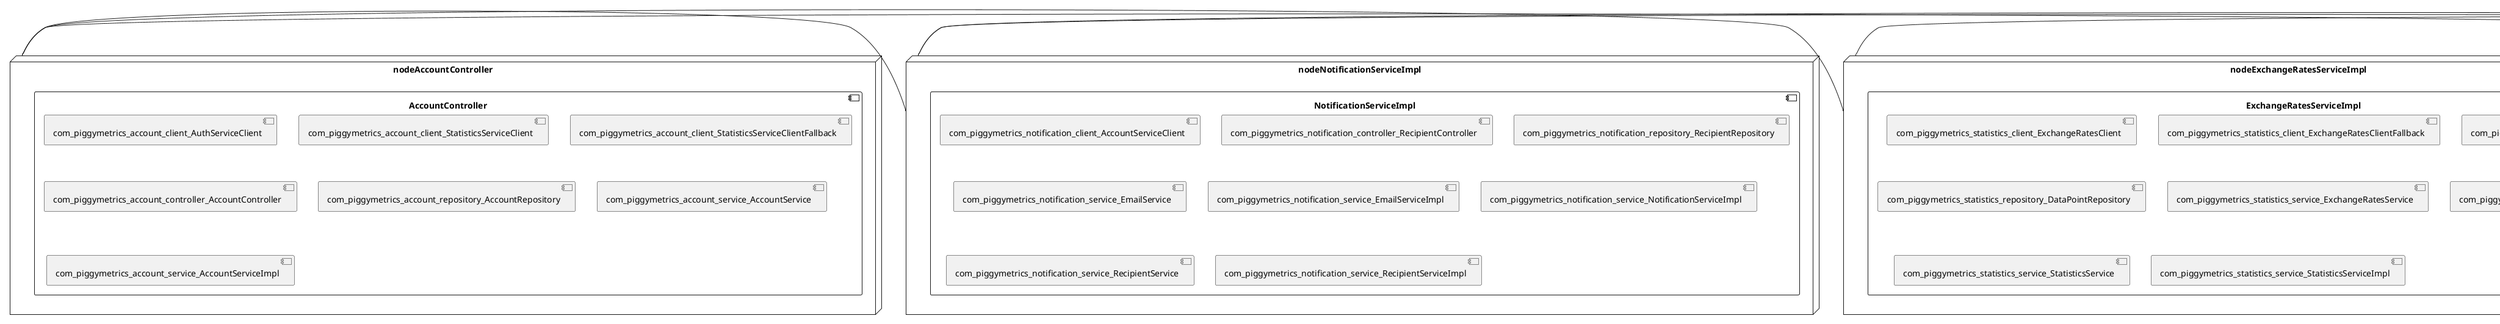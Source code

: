 @startuml
skinparam fixCircleLabelOverlapping true
skinparam componentStyle uml2
node nodeAccountController {
component AccountController {
[com_piggymetrics_account_client_AuthServiceClient] [[sqshq-piggymetrics.system#_b_2ntMCnEe6Qb_zatwEOWg]]
[com_piggymetrics_account_client_StatisticsServiceClient] [[sqshq-piggymetrics.system#_b_2ntMCnEe6Qb_zatwEOWg]]
[com_piggymetrics_account_client_StatisticsServiceClientFallback] [[sqshq-piggymetrics.system#_b_2ntMCnEe6Qb_zatwEOWg]]
[com_piggymetrics_account_controller_AccountController] [[sqshq-piggymetrics.system#_b_2ntMCnEe6Qb_zatwEOWg]]
[com_piggymetrics_account_repository_AccountRepository] [[sqshq-piggymetrics.system#_b_2ntMCnEe6Qb_zatwEOWg]]
[com_piggymetrics_account_service_AccountService] [[sqshq-piggymetrics.system#_b_2ntMCnEe6Qb_zatwEOWg]]
[com_piggymetrics_account_service_AccountServiceImpl] [[sqshq-piggymetrics.system#_b_2ntMCnEe6Qb_zatwEOWg]]
}
}
node nodeExchangeRatesServiceImpl {
component ExchangeRatesServiceImpl {
[com_piggymetrics_statistics_client_ExchangeRatesClient] [[sqshq-piggymetrics.system#_b_2ntMCnEe6Qb_zatwEOWg]]
[com_piggymetrics_statistics_client_ExchangeRatesClientFallback] [[sqshq-piggymetrics.system#_b_2ntMCnEe6Qb_zatwEOWg]]
[com_piggymetrics_statistics_controller_StatisticsController] [[sqshq-piggymetrics.system#_b_2ntMCnEe6Qb_zatwEOWg]]
[com_piggymetrics_statistics_repository_DataPointRepository] [[sqshq-piggymetrics.system#_b_2ntMCnEe6Qb_zatwEOWg]]
[com_piggymetrics_statistics_service_ExchangeRatesService] [[sqshq-piggymetrics.system#_b_2ntMCnEe6Qb_zatwEOWg]]
[com_piggymetrics_statistics_service_ExchangeRatesServiceImpl] [[sqshq-piggymetrics.system#_b_2ntMCnEe6Qb_zatwEOWg]]
[com_piggymetrics_statistics_service_StatisticsService] [[sqshq-piggymetrics.system#_b_2ntMCnEe6Qb_zatwEOWg]]
[com_piggymetrics_statistics_service_StatisticsServiceImpl] [[sqshq-piggymetrics.system#_b_2ntMCnEe6Qb_zatwEOWg]]
}
}
node nodeNotificationServiceImpl {
component NotificationServiceImpl {
[com_piggymetrics_notification_client_AccountServiceClient] [[sqshq-piggymetrics.system#_b_2ntMCnEe6Qb_zatwEOWg]]
[com_piggymetrics_notification_controller_RecipientController] [[sqshq-piggymetrics.system#_b_2ntMCnEe6Qb_zatwEOWg]]
[com_piggymetrics_notification_repository_RecipientRepository] [[sqshq-piggymetrics.system#_b_2ntMCnEe6Qb_zatwEOWg]]
[com_piggymetrics_notification_service_EmailService] [[sqshq-piggymetrics.system#_b_2ntMCnEe6Qb_zatwEOWg]]
[com_piggymetrics_notification_service_EmailServiceImpl] [[sqshq-piggymetrics.system#_b_2ntMCnEe6Qb_zatwEOWg]]
[com_piggymetrics_notification_service_NotificationServiceImpl] [[sqshq-piggymetrics.system#_b_2ntMCnEe6Qb_zatwEOWg]]
[com_piggymetrics_notification_service_RecipientService] [[sqshq-piggymetrics.system#_b_2ntMCnEe6Qb_zatwEOWg]]
[com_piggymetrics_notification_service_RecipientServiceImpl] [[sqshq-piggymetrics.system#_b_2ntMCnEe6Qb_zatwEOWg]]
}
}
node nodeUserController {
component UserController {
[com_piggymetrics_auth_controller_UserController] [[sqshq-piggymetrics.system#_b_2ntMCnEe6Qb_zatwEOWg]]
[com_piggymetrics_auth_repository_UserRepository] [[sqshq-piggymetrics.system#_b_2ntMCnEe6Qb_zatwEOWg]]
[com_piggymetrics_auth_service_UserService] [[sqshq-piggymetrics.system#_b_2ntMCnEe6Qb_zatwEOWg]]
[com_piggymetrics_auth_service_UserServiceImpl] [[sqshq-piggymetrics.system#_b_2ntMCnEe6Qb_zatwEOWg]]
[com_piggymetrics_auth_service_security_MongoUserDetailsService] [[sqshq-piggymetrics.system#_b_2ntMCnEe6Qb_zatwEOWg]]
}
}
node nodecom_piggymetrics_notification_service_Environment_Provider {
[com_piggymetrics_notification_service_Environment_Provider] [[sqshq-piggymetrics.system#_b_2ntMCnEe6Qb_zatwEOWg]]
}
node nodecom_piggymetrics_notification_service_JavaMailSender_Provider {
[com_piggymetrics_notification_service_JavaMailSender_Provider] [[sqshq-piggymetrics.system#_b_2ntMCnEe6Qb_zatwEOWg]]
}
node noderates_client_latest_Provider {
[rates_client_latest_Provider] [[sqshq-piggymetrics.system#_b_2ntMCnEe6Qb_zatwEOWg]]
}
[nodeAccountController] - [nodeNotificationServiceImpl]
[nodeExchangeRatesServiceImpl] - [nodeAccountController]
[nodeUserController] - [nodeAccountController]
[nodecom_piggymetrics_notification_service_Environment_Provider] - [nodeNotificationServiceImpl]
[nodecom_piggymetrics_notification_service_JavaMailSender_Provider] - [nodeNotificationServiceImpl]
[noderates_client_latest_Provider] - [nodeExchangeRatesServiceImpl]

@enduml
